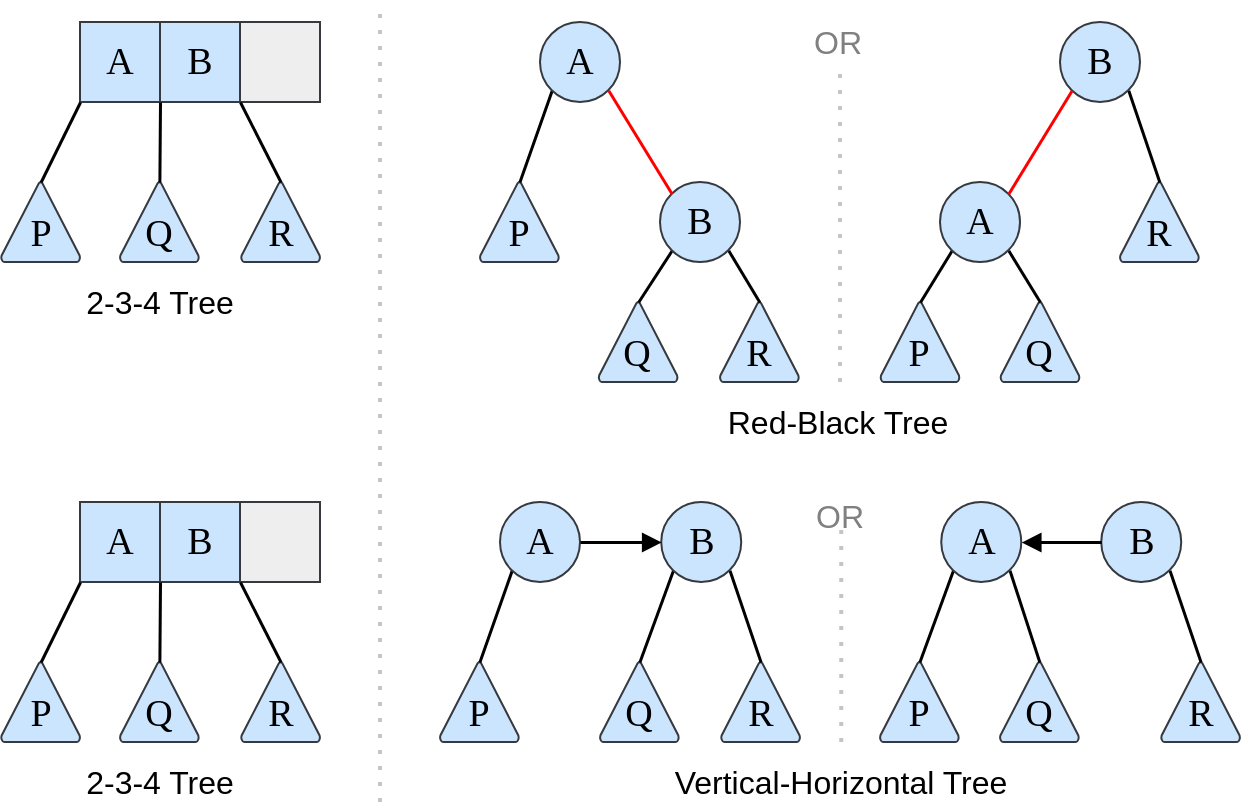 <mxfile version="20.3.0" type="device"><diagram id="QWC3X48PgSPF1olS0X7h" name="Page-1"><mxGraphModel dx="763" dy="621" grid="1" gridSize="10" guides="1" tooltips="1" connect="1" arrows="1" fold="1" page="1" pageScale="1" pageWidth="850" pageHeight="1100" math="0" shadow="0"><root><mxCell id="0"/><mxCell id="1" parent="0"/><mxCell id="0gtsU1iCsBjFw-OjZONH-15" value="" style="group" vertex="1" connectable="0" parent="1"><mxGeometry x="40" y="40" width="160" height="150" as="geometry"/></mxCell><mxCell id="0gtsU1iCsBjFw-OjZONH-5" value="" style="group;fontFamily=Times New Roman;fontSize=19;" vertex="1" connectable="0" parent="0gtsU1iCsBjFw-OjZONH-15"><mxGeometry x="40" width="120" height="40" as="geometry"/></mxCell><mxCell id="0gtsU1iCsBjFw-OjZONH-1" value="A" style="whiteSpace=wrap;html=1;aspect=fixed;fontFamily=Times New Roman;fontSize=19;fillColor=#cce5ff;strokeColor=#36393d;" vertex="1" parent="0gtsU1iCsBjFw-OjZONH-5"><mxGeometry width="40" height="40" as="geometry"/></mxCell><mxCell id="0gtsU1iCsBjFw-OjZONH-2" value="B" style="whiteSpace=wrap;html=1;aspect=fixed;fontFamily=Times New Roman;fontSize=19;fillColor=#cce5ff;strokeColor=#36393d;" vertex="1" parent="0gtsU1iCsBjFw-OjZONH-5"><mxGeometry x="40" width="40" height="40" as="geometry"/></mxCell><mxCell id="0gtsU1iCsBjFw-OjZONH-3" value="" style="whiteSpace=wrap;html=1;aspect=fixed;fontFamily=Times New Roman;fontSize=19;fillColor=#eeeeee;strokeColor=#36393d;" vertex="1" parent="0gtsU1iCsBjFw-OjZONH-5"><mxGeometry x="80" width="40" height="40" as="geometry"/></mxCell><mxCell id="0gtsU1iCsBjFw-OjZONH-7" value="P" style="strokeWidth=1;html=1;shape=mxgraph.flowchart.extract_or_measurement;whiteSpace=wrap;fontFamily=Times New Roman;fontSize=19;verticalAlign=bottom;fillColor=#cce5ff;strokeColor=#36393d;" vertex="1" parent="0gtsU1iCsBjFw-OjZONH-15"><mxGeometry x="0.62" y="80" width="39.38" height="40" as="geometry"/></mxCell><mxCell id="0gtsU1iCsBjFw-OjZONH-9" value="Q" style="strokeWidth=1;html=1;shape=mxgraph.flowchart.extract_or_measurement;whiteSpace=wrap;fontFamily=Times New Roman;fontSize=19;verticalAlign=bottom;fillColor=#cce5ff;strokeColor=#36393d;" vertex="1" parent="0gtsU1iCsBjFw-OjZONH-15"><mxGeometry x="60" y="80" width="39.38" height="40" as="geometry"/></mxCell><mxCell id="0gtsU1iCsBjFw-OjZONH-10" value="R" style="strokeWidth=1;html=1;shape=mxgraph.flowchart.extract_or_measurement;whiteSpace=wrap;fontFamily=Times New Roman;fontSize=19;verticalAlign=bottom;fillColor=#cce5ff;strokeColor=#36393d;" vertex="1" parent="0gtsU1iCsBjFw-OjZONH-15"><mxGeometry x="120.62" y="80" width="39.38" height="40" as="geometry"/></mxCell><mxCell id="0gtsU1iCsBjFw-OjZONH-11" style="rounded=0;orthogonalLoop=1;jettySize=auto;html=1;exitX=0;exitY=1;exitDx=0;exitDy=0;entryX=0.5;entryY=0;entryDx=0;entryDy=0;entryPerimeter=0;fontFamily=Times New Roman;fontSize=19;endArrow=none;endFill=0;strokeWidth=1.5;" edge="1" parent="0gtsU1iCsBjFw-OjZONH-15" source="0gtsU1iCsBjFw-OjZONH-2" target="0gtsU1iCsBjFw-OjZONH-9"><mxGeometry relative="1" as="geometry"/></mxCell><mxCell id="0gtsU1iCsBjFw-OjZONH-12" style="rounded=0;orthogonalLoop=1;jettySize=auto;html=1;exitX=0;exitY=1;exitDx=0;exitDy=0;entryX=0.5;entryY=0;entryDx=0;entryDy=0;entryPerimeter=0;fontFamily=Times New Roman;fontSize=19;endArrow=none;endFill=0;strokeWidth=1.5;" edge="1" parent="0gtsU1iCsBjFw-OjZONH-15" source="0gtsU1iCsBjFw-OjZONH-1" target="0gtsU1iCsBjFw-OjZONH-7"><mxGeometry relative="1" as="geometry"/></mxCell><mxCell id="0gtsU1iCsBjFw-OjZONH-13" style="rounded=0;orthogonalLoop=1;jettySize=auto;html=1;exitX=1;exitY=1;exitDx=0;exitDy=0;entryX=0.5;entryY=0;entryDx=0;entryDy=0;entryPerimeter=0;fontFamily=Times New Roman;fontSize=19;endArrow=none;endFill=0;strokeWidth=1.5;" edge="1" parent="0gtsU1iCsBjFw-OjZONH-15" source="0gtsU1iCsBjFw-OjZONH-2" target="0gtsU1iCsBjFw-OjZONH-10"><mxGeometry relative="1" as="geometry"/></mxCell><mxCell id="0gtsU1iCsBjFw-OjZONH-14" value="2-3-4 Tree" style="text;html=1;strokeColor=none;fillColor=none;align=center;verticalAlign=middle;whiteSpace=wrap;rounded=0;strokeWidth=1;fontFamily=Helvetica;fontSize=16;labelPosition=center;verticalLabelPosition=middle;" vertex="1" parent="0gtsU1iCsBjFw-OjZONH-15"><mxGeometry y="130" width="160" height="20" as="geometry"/></mxCell><mxCell id="0gtsU1iCsBjFw-OjZONH-45" value="" style="group" vertex="1" connectable="0" parent="1"><mxGeometry x="280" y="40" width="359.38" height="210" as="geometry"/></mxCell><mxCell id="0gtsU1iCsBjFw-OjZONH-27" value="" style="group" vertex="1" connectable="0" parent="0gtsU1iCsBjFw-OjZONH-45"><mxGeometry width="159.69" height="180" as="geometry"/></mxCell><mxCell id="0gtsU1iCsBjFw-OjZONH-16" value="P" style="strokeWidth=1;html=1;shape=mxgraph.flowchart.extract_or_measurement;whiteSpace=wrap;fontFamily=Times New Roman;fontSize=19;verticalAlign=bottom;fillColor=#cce5ff;strokeColor=#36393d;" vertex="1" parent="0gtsU1iCsBjFw-OjZONH-27"><mxGeometry y="80" width="39.38" height="40" as="geometry"/></mxCell><mxCell id="0gtsU1iCsBjFw-OjZONH-17" value="Q" style="strokeWidth=1;html=1;shape=mxgraph.flowchart.extract_or_measurement;whiteSpace=wrap;fontFamily=Times New Roman;fontSize=19;verticalAlign=bottom;fillColor=#cce5ff;strokeColor=#36393d;" vertex="1" parent="0gtsU1iCsBjFw-OjZONH-27"><mxGeometry x="59.38" y="140" width="39.38" height="40" as="geometry"/></mxCell><mxCell id="0gtsU1iCsBjFw-OjZONH-18" value="R" style="strokeWidth=1;html=1;shape=mxgraph.flowchart.extract_or_measurement;whiteSpace=wrap;fontFamily=Times New Roman;fontSize=19;verticalAlign=bottom;fillColor=#cce5ff;strokeColor=#36393d;" vertex="1" parent="0gtsU1iCsBjFw-OjZONH-27"><mxGeometry x="120" y="140" width="39.38" height="40" as="geometry"/></mxCell><mxCell id="0gtsU1iCsBjFw-OjZONH-20" style="edgeStyle=none;rounded=0;orthogonalLoop=1;jettySize=auto;html=1;exitX=0;exitY=1;exitDx=0;exitDy=0;entryX=0.5;entryY=0;entryDx=0;entryDy=0;entryPerimeter=0;fontFamily=Helvetica;fontSize=16;endArrow=none;endFill=0;strokeWidth=1.5;" edge="1" parent="0gtsU1iCsBjFw-OjZONH-27" source="0gtsU1iCsBjFw-OjZONH-19" target="0gtsU1iCsBjFw-OjZONH-16"><mxGeometry relative="1" as="geometry"/></mxCell><mxCell id="0gtsU1iCsBjFw-OjZONH-19" value="A" style="ellipse;whiteSpace=wrap;html=1;aspect=fixed;strokeWidth=1;fontFamily=Times New Roman;fontSize=19;fillColor=#cce5ff;strokeColor=#36393d;" vertex="1" parent="0gtsU1iCsBjFw-OjZONH-27"><mxGeometry x="30" width="40" height="40" as="geometry"/></mxCell><mxCell id="0gtsU1iCsBjFw-OjZONH-24" style="edgeStyle=none;rounded=0;orthogonalLoop=1;jettySize=auto;html=1;exitX=0;exitY=1;exitDx=0;exitDy=0;entryX=0.5;entryY=0;entryDx=0;entryDy=0;entryPerimeter=0;fontFamily=Helvetica;fontSize=16;endArrow=none;endFill=0;strokeWidth=1.5;" edge="1" parent="0gtsU1iCsBjFw-OjZONH-27" source="0gtsU1iCsBjFw-OjZONH-22" target="0gtsU1iCsBjFw-OjZONH-17"><mxGeometry relative="1" as="geometry"/></mxCell><mxCell id="0gtsU1iCsBjFw-OjZONH-25" style="edgeStyle=none;rounded=0;orthogonalLoop=1;jettySize=auto;html=1;exitX=1;exitY=1;exitDx=0;exitDy=0;entryX=0.5;entryY=0;entryDx=0;entryDy=0;entryPerimeter=0;fontFamily=Helvetica;fontSize=16;endArrow=none;endFill=0;strokeWidth=1.5;" edge="1" parent="0gtsU1iCsBjFw-OjZONH-27" source="0gtsU1iCsBjFw-OjZONH-22" target="0gtsU1iCsBjFw-OjZONH-18"><mxGeometry relative="1" as="geometry"/></mxCell><mxCell id="0gtsU1iCsBjFw-OjZONH-22" value="B" style="ellipse;whiteSpace=wrap;html=1;aspect=fixed;strokeWidth=1;fontFamily=Times New Roman;fontSize=19;fillColor=#cce5ff;strokeColor=#36393d;" vertex="1" parent="0gtsU1iCsBjFw-OjZONH-27"><mxGeometry x="90" y="80" width="40" height="40" as="geometry"/></mxCell><mxCell id="0gtsU1iCsBjFw-OjZONH-23" style="edgeStyle=none;rounded=0;orthogonalLoop=1;jettySize=auto;html=1;exitX=1;exitY=1;exitDx=0;exitDy=0;entryX=0;entryY=0;entryDx=0;entryDy=0;fontFamily=Helvetica;fontSize=16;endArrow=none;endFill=0;strokeColor=#FF0000;strokeWidth=1.5;" edge="1" parent="0gtsU1iCsBjFw-OjZONH-27" source="0gtsU1iCsBjFw-OjZONH-19" target="0gtsU1iCsBjFw-OjZONH-22"><mxGeometry relative="1" as="geometry"/></mxCell><mxCell id="0gtsU1iCsBjFw-OjZONH-42" value="Red-Black Tree" style="text;html=1;strokeColor=none;fillColor=none;align=center;verticalAlign=middle;whiteSpace=wrap;rounded=0;strokeWidth=1;fontFamily=Helvetica;fontSize=16;labelPosition=center;verticalLabelPosition=middle;" vertex="1" parent="0gtsU1iCsBjFw-OjZONH-45"><mxGeometry x="99.38" y="190" width="160" height="20" as="geometry"/></mxCell><mxCell id="0gtsU1iCsBjFw-OjZONH-43" value="" style="group" vertex="1" connectable="0" parent="0gtsU1iCsBjFw-OjZONH-45"><mxGeometry x="200.31" width="159.07" height="180" as="geometry"/></mxCell><mxCell id="0gtsU1iCsBjFw-OjZONH-29" value="P" style="strokeWidth=1;html=1;shape=mxgraph.flowchart.extract_or_measurement;whiteSpace=wrap;fontFamily=Times New Roman;fontSize=19;verticalAlign=bottom;fillColor=#cce5ff;strokeColor=#36393d;" vertex="1" parent="0gtsU1iCsBjFw-OjZONH-43"><mxGeometry y="140" width="39.38" height="40" as="geometry"/></mxCell><mxCell id="0gtsU1iCsBjFw-OjZONH-30" value="Q" style="strokeWidth=1;html=1;shape=mxgraph.flowchart.extract_or_measurement;whiteSpace=wrap;fontFamily=Times New Roman;fontSize=19;verticalAlign=bottom;fillColor=#cce5ff;strokeColor=#36393d;" vertex="1" parent="0gtsU1iCsBjFw-OjZONH-43"><mxGeometry x="60.0" y="140" width="39.38" height="40" as="geometry"/></mxCell><mxCell id="0gtsU1iCsBjFw-OjZONH-31" value="R" style="strokeWidth=1;html=1;shape=mxgraph.flowchart.extract_or_measurement;whiteSpace=wrap;fontFamily=Times New Roman;fontSize=19;verticalAlign=bottom;fillColor=#cce5ff;strokeColor=#36393d;" vertex="1" parent="0gtsU1iCsBjFw-OjZONH-43"><mxGeometry x="119.69" y="80" width="39.38" height="40" as="geometry"/></mxCell><mxCell id="0gtsU1iCsBjFw-OjZONH-32" style="edgeStyle=none;rounded=0;orthogonalLoop=1;jettySize=auto;html=1;exitX=0;exitY=1;exitDx=0;exitDy=0;entryX=0.5;entryY=0;entryDx=0;entryDy=0;entryPerimeter=0;fontFamily=Helvetica;fontSize=16;endArrow=none;endFill=0;strokeWidth=1.5;" edge="1" parent="0gtsU1iCsBjFw-OjZONH-43" source="0gtsU1iCsBjFw-OjZONH-33" target="0gtsU1iCsBjFw-OjZONH-29"><mxGeometry relative="1" as="geometry"/></mxCell><mxCell id="0gtsU1iCsBjFw-OjZONH-38" style="edgeStyle=none;rounded=0;orthogonalLoop=1;jettySize=auto;html=1;exitX=1;exitY=1;exitDx=0;exitDy=0;entryX=0.5;entryY=0;entryDx=0;entryDy=0;entryPerimeter=0;strokeColor=default;strokeWidth=1.5;fontFamily=Helvetica;fontSize=16;endArrow=none;endFill=0;" edge="1" parent="0gtsU1iCsBjFw-OjZONH-43" source="0gtsU1iCsBjFw-OjZONH-33" target="0gtsU1iCsBjFw-OjZONH-30"><mxGeometry relative="1" as="geometry"/></mxCell><mxCell id="0gtsU1iCsBjFw-OjZONH-33" value="A" style="ellipse;whiteSpace=wrap;html=1;aspect=fixed;strokeWidth=1;fontFamily=Times New Roman;fontSize=19;fillColor=#cce5ff;strokeColor=#36393d;" vertex="1" parent="0gtsU1iCsBjFw-OjZONH-43"><mxGeometry x="29.69" y="80" width="40" height="40" as="geometry"/></mxCell><mxCell id="0gtsU1iCsBjFw-OjZONH-35" style="edgeStyle=none;rounded=0;orthogonalLoop=1;jettySize=auto;html=1;exitX=1;exitY=1;exitDx=0;exitDy=0;entryX=0.5;entryY=0;entryDx=0;entryDy=0;entryPerimeter=0;fontFamily=Helvetica;fontSize=16;endArrow=none;endFill=0;strokeWidth=1.5;" edge="1" parent="0gtsU1iCsBjFw-OjZONH-43" source="0gtsU1iCsBjFw-OjZONH-36" target="0gtsU1iCsBjFw-OjZONH-31"><mxGeometry relative="1" as="geometry"/></mxCell><mxCell id="0gtsU1iCsBjFw-OjZONH-36" value="B" style="ellipse;whiteSpace=wrap;html=1;aspect=fixed;strokeWidth=1;fontFamily=Times New Roman;fontSize=19;fillColor=#cce5ff;strokeColor=#36393d;" vertex="1" parent="0gtsU1iCsBjFw-OjZONH-43"><mxGeometry x="89.69" width="40" height="40" as="geometry"/></mxCell><mxCell id="0gtsU1iCsBjFw-OjZONH-37" style="edgeStyle=none;rounded=0;orthogonalLoop=1;jettySize=auto;html=1;exitX=1;exitY=0;exitDx=0;exitDy=0;entryX=0;entryY=1;entryDx=0;entryDy=0;fontFamily=Helvetica;fontSize=16;endArrow=none;endFill=0;strokeColor=#FF0000;strokeWidth=1.5;" edge="1" parent="0gtsU1iCsBjFw-OjZONH-43" source="0gtsU1iCsBjFw-OjZONH-33" target="0gtsU1iCsBjFw-OjZONH-36"><mxGeometry relative="1" as="geometry"/></mxCell><mxCell id="0gtsU1iCsBjFw-OjZONH-44" value="" style="group" vertex="1" connectable="0" parent="0gtsU1iCsBjFw-OjZONH-45"><mxGeometry x="159.38" width="40" height="180" as="geometry"/></mxCell><mxCell id="0gtsU1iCsBjFw-OjZONH-39" value="" style="endArrow=none;dashed=1;html=1;dashPattern=1 3;strokeWidth=2;rounded=0;strokeColor=#C5C5C5;fontFamily=Times New Roman;fontSize=19;fillColor=#eeeeee;fontColor=#808080;" edge="1" parent="0gtsU1iCsBjFw-OjZONH-44"><mxGeometry width="50" height="50" relative="1" as="geometry"><mxPoint x="20.62" y="180" as="sourcePoint"/><mxPoint x="20.62" y="20" as="targetPoint"/></mxGeometry></mxCell><mxCell id="0gtsU1iCsBjFw-OjZONH-40" value="OR" style="text;html=1;strokeColor=none;fillColor=none;align=center;verticalAlign=middle;whiteSpace=wrap;rounded=0;strokeWidth=1;fontFamily=Helvetica;fontSize=16;labelPosition=center;verticalLabelPosition=middle;fontColor=#808080;" vertex="1" parent="0gtsU1iCsBjFw-OjZONH-44"><mxGeometry width="40" height="20" as="geometry"/></mxCell><mxCell id="0gtsU1iCsBjFw-OjZONH-46" value="" style="group" vertex="1" connectable="0" parent="1"><mxGeometry x="40" y="280" width="160" height="150" as="geometry"/></mxCell><mxCell id="0gtsU1iCsBjFw-OjZONH-47" value="" style="group;fontFamily=Times New Roman;fontSize=19;" vertex="1" connectable="0" parent="0gtsU1iCsBjFw-OjZONH-46"><mxGeometry x="40" width="120" height="40" as="geometry"/></mxCell><mxCell id="0gtsU1iCsBjFw-OjZONH-48" value="A" style="whiteSpace=wrap;html=1;aspect=fixed;fontFamily=Times New Roman;fontSize=19;fillColor=#cce5ff;strokeColor=#36393d;" vertex="1" parent="0gtsU1iCsBjFw-OjZONH-47"><mxGeometry width="40" height="40" as="geometry"/></mxCell><mxCell id="0gtsU1iCsBjFw-OjZONH-49" value="B" style="whiteSpace=wrap;html=1;aspect=fixed;fontFamily=Times New Roman;fontSize=19;fillColor=#cce5ff;strokeColor=#36393d;" vertex="1" parent="0gtsU1iCsBjFw-OjZONH-47"><mxGeometry x="40" width="40" height="40" as="geometry"/></mxCell><mxCell id="0gtsU1iCsBjFw-OjZONH-50" value="" style="whiteSpace=wrap;html=1;aspect=fixed;fontFamily=Times New Roman;fontSize=19;fillColor=#eeeeee;strokeColor=#36393d;" vertex="1" parent="0gtsU1iCsBjFw-OjZONH-47"><mxGeometry x="80" width="40" height="40" as="geometry"/></mxCell><mxCell id="0gtsU1iCsBjFw-OjZONH-51" value="P" style="strokeWidth=1;html=1;shape=mxgraph.flowchart.extract_or_measurement;whiteSpace=wrap;fontFamily=Times New Roman;fontSize=19;verticalAlign=bottom;fillColor=#cce5ff;strokeColor=#36393d;" vertex="1" parent="0gtsU1iCsBjFw-OjZONH-46"><mxGeometry x="0.62" y="80" width="39.38" height="40" as="geometry"/></mxCell><mxCell id="0gtsU1iCsBjFw-OjZONH-52" value="Q" style="strokeWidth=1;html=1;shape=mxgraph.flowchart.extract_or_measurement;whiteSpace=wrap;fontFamily=Times New Roman;fontSize=19;verticalAlign=bottom;fillColor=#cce5ff;strokeColor=#36393d;" vertex="1" parent="0gtsU1iCsBjFw-OjZONH-46"><mxGeometry x="60" y="80" width="39.38" height="40" as="geometry"/></mxCell><mxCell id="0gtsU1iCsBjFw-OjZONH-53" value="R" style="strokeWidth=1;html=1;shape=mxgraph.flowchart.extract_or_measurement;whiteSpace=wrap;fontFamily=Times New Roman;fontSize=19;verticalAlign=bottom;fillColor=#cce5ff;strokeColor=#36393d;" vertex="1" parent="0gtsU1iCsBjFw-OjZONH-46"><mxGeometry x="120.62" y="80" width="39.38" height="40" as="geometry"/></mxCell><mxCell id="0gtsU1iCsBjFw-OjZONH-54" style="rounded=0;orthogonalLoop=1;jettySize=auto;html=1;exitX=0;exitY=1;exitDx=0;exitDy=0;entryX=0.5;entryY=0;entryDx=0;entryDy=0;entryPerimeter=0;fontFamily=Times New Roman;fontSize=19;endArrow=none;endFill=0;strokeWidth=1.5;" edge="1" parent="0gtsU1iCsBjFw-OjZONH-46" source="0gtsU1iCsBjFw-OjZONH-49" target="0gtsU1iCsBjFw-OjZONH-52"><mxGeometry relative="1" as="geometry"/></mxCell><mxCell id="0gtsU1iCsBjFw-OjZONH-55" style="rounded=0;orthogonalLoop=1;jettySize=auto;html=1;exitX=0;exitY=1;exitDx=0;exitDy=0;entryX=0.5;entryY=0;entryDx=0;entryDy=0;entryPerimeter=0;fontFamily=Times New Roman;fontSize=19;endArrow=none;endFill=0;strokeWidth=1.5;" edge="1" parent="0gtsU1iCsBjFw-OjZONH-46" source="0gtsU1iCsBjFw-OjZONH-48" target="0gtsU1iCsBjFw-OjZONH-51"><mxGeometry relative="1" as="geometry"/></mxCell><mxCell id="0gtsU1iCsBjFw-OjZONH-56" style="rounded=0;orthogonalLoop=1;jettySize=auto;html=1;exitX=1;exitY=1;exitDx=0;exitDy=0;entryX=0.5;entryY=0;entryDx=0;entryDy=0;entryPerimeter=0;fontFamily=Times New Roman;fontSize=19;endArrow=none;endFill=0;strokeWidth=1.5;" edge="1" parent="0gtsU1iCsBjFw-OjZONH-46" source="0gtsU1iCsBjFw-OjZONH-49" target="0gtsU1iCsBjFw-OjZONH-53"><mxGeometry relative="1" as="geometry"/></mxCell><mxCell id="0gtsU1iCsBjFw-OjZONH-57" value="2-3-4 Tree" style="text;html=1;strokeColor=none;fillColor=none;align=center;verticalAlign=middle;whiteSpace=wrap;rounded=0;strokeWidth=1;fontFamily=Helvetica;fontSize=16;labelPosition=center;verticalLabelPosition=middle;" vertex="1" parent="0gtsU1iCsBjFw-OjZONH-46"><mxGeometry y="130" width="160" height="20" as="geometry"/></mxCell><mxCell id="0gtsU1iCsBjFw-OjZONH-85" value="" style="group" vertex="1" connectable="0" parent="1"><mxGeometry x="260" y="280" width="400" height="150" as="geometry"/></mxCell><mxCell id="0gtsU1iCsBjFw-OjZONH-69" value="Vertical-Horizontal Tree" style="text;html=1;strokeColor=none;fillColor=none;align=center;verticalAlign=middle;whiteSpace=wrap;rounded=0;strokeWidth=1;fontFamily=Helvetica;fontSize=16;labelPosition=center;verticalLabelPosition=middle;" vertex="1" parent="0gtsU1iCsBjFw-OjZONH-85"><mxGeometry x="109.69" y="130" width="180.62" height="20" as="geometry"/></mxCell><mxCell id="0gtsU1iCsBjFw-OjZONH-80" value="" style="group" vertex="1" connectable="0" parent="0gtsU1iCsBjFw-OjZONH-85"><mxGeometry x="180" width="40" height="120" as="geometry"/></mxCell><mxCell id="0gtsU1iCsBjFw-OjZONH-81" value="" style="endArrow=none;dashed=1;html=1;dashPattern=1 3;strokeWidth=2;rounded=0;strokeColor=#C5C5C5;fontFamily=Times New Roman;fontSize=19;fillColor=#eeeeee;fontColor=#808080;" edge="1" parent="0gtsU1iCsBjFw-OjZONH-80"><mxGeometry width="50" height="50" relative="1" as="geometry"><mxPoint x="20.62" y="120" as="sourcePoint"/><mxPoint x="20.62" y="13.333" as="targetPoint"/></mxGeometry></mxCell><mxCell id="0gtsU1iCsBjFw-OjZONH-82" value="OR" style="text;html=1;strokeColor=none;fillColor=none;align=center;verticalAlign=middle;whiteSpace=wrap;rounded=0;strokeWidth=1;fontFamily=Helvetica;fontSize=16;labelPosition=center;verticalLabelPosition=middle;fontColor=#808080;" vertex="1" parent="0gtsU1iCsBjFw-OjZONH-80"><mxGeometry width="40" height="13.333" as="geometry"/></mxCell><mxCell id="0gtsU1iCsBjFw-OjZONH-83" value="" style="group" vertex="1" connectable="0" parent="0gtsU1iCsBjFw-OjZONH-85"><mxGeometry x="220" width="180" height="120" as="geometry"/></mxCell><mxCell id="0gtsU1iCsBjFw-OjZONH-71" value="P" style="strokeWidth=1;html=1;shape=mxgraph.flowchart.extract_or_measurement;whiteSpace=wrap;fontFamily=Times New Roman;fontSize=19;verticalAlign=bottom;fillColor=#cce5ff;strokeColor=#36393d;" vertex="1" parent="0gtsU1iCsBjFw-OjZONH-83"><mxGeometry y="80" width="39.38" height="40" as="geometry"/></mxCell><mxCell id="0gtsU1iCsBjFw-OjZONH-72" value="Q" style="strokeWidth=1;html=1;shape=mxgraph.flowchart.extract_or_measurement;whiteSpace=wrap;fontFamily=Times New Roman;fontSize=19;verticalAlign=bottom;fillColor=#cce5ff;strokeColor=#36393d;" vertex="1" parent="0gtsU1iCsBjFw-OjZONH-83"><mxGeometry x="60" y="80" width="39.38" height="40" as="geometry"/></mxCell><mxCell id="0gtsU1iCsBjFw-OjZONH-73" value="R" style="strokeWidth=1;html=1;shape=mxgraph.flowchart.extract_or_measurement;whiteSpace=wrap;fontFamily=Times New Roman;fontSize=19;verticalAlign=bottom;fillColor=#cce5ff;strokeColor=#36393d;" vertex="1" parent="0gtsU1iCsBjFw-OjZONH-83"><mxGeometry x="140.62" y="80" width="39.38" height="40" as="geometry"/></mxCell><mxCell id="0gtsU1iCsBjFw-OjZONH-74" style="edgeStyle=none;rounded=0;orthogonalLoop=1;jettySize=auto;html=1;exitX=0;exitY=1;exitDx=0;exitDy=0;entryX=0.5;entryY=0;entryDx=0;entryDy=0;entryPerimeter=0;fontFamily=Helvetica;fontSize=16;endArrow=none;endFill=0;strokeWidth=1.5;" edge="1" parent="0gtsU1iCsBjFw-OjZONH-83" source="0gtsU1iCsBjFw-OjZONH-76" target="0gtsU1iCsBjFw-OjZONH-71"><mxGeometry relative="1" as="geometry"/></mxCell><mxCell id="0gtsU1iCsBjFw-OjZONH-75" style="edgeStyle=none;rounded=0;orthogonalLoop=1;jettySize=auto;html=1;exitX=1;exitY=1;exitDx=0;exitDy=0;entryX=0.5;entryY=0;entryDx=0;entryDy=0;entryPerimeter=0;strokeColor=default;strokeWidth=1.5;fontFamily=Helvetica;fontSize=16;endArrow=none;endFill=0;" edge="1" parent="0gtsU1iCsBjFw-OjZONH-83" source="0gtsU1iCsBjFw-OjZONH-76" target="0gtsU1iCsBjFw-OjZONH-72"><mxGeometry relative="1" as="geometry"/></mxCell><mxCell id="0gtsU1iCsBjFw-OjZONH-76" value="A" style="ellipse;whiteSpace=wrap;html=1;aspect=fixed;strokeWidth=1;fontFamily=Times New Roman;fontSize=19;fillColor=#cce5ff;strokeColor=#36393d;" vertex="1" parent="0gtsU1iCsBjFw-OjZONH-83"><mxGeometry x="30.62" width="40" height="40" as="geometry"/></mxCell><mxCell id="0gtsU1iCsBjFw-OjZONH-77" style="edgeStyle=none;rounded=0;orthogonalLoop=1;jettySize=auto;html=1;exitX=1;exitY=1;exitDx=0;exitDy=0;entryX=0.5;entryY=0;entryDx=0;entryDy=0;entryPerimeter=0;fontFamily=Helvetica;fontSize=16;endArrow=none;endFill=0;strokeWidth=1.5;" edge="1" parent="0gtsU1iCsBjFw-OjZONH-83" source="0gtsU1iCsBjFw-OjZONH-78" target="0gtsU1iCsBjFw-OjZONH-73"><mxGeometry relative="1" as="geometry"/></mxCell><mxCell id="0gtsU1iCsBjFw-OjZONH-78" value="B" style="ellipse;whiteSpace=wrap;html=1;aspect=fixed;strokeWidth=1;fontFamily=Times New Roman;fontSize=19;fillColor=#cce5ff;strokeColor=#36393d;" vertex="1" parent="0gtsU1iCsBjFw-OjZONH-83"><mxGeometry x="110.62" width="40" height="40" as="geometry"/></mxCell><mxCell id="0gtsU1iCsBjFw-OjZONH-79" style="edgeStyle=none;rounded=0;orthogonalLoop=1;jettySize=auto;html=1;exitX=1;exitY=0.5;exitDx=0;exitDy=0;entryX=0;entryY=0.5;entryDx=0;entryDy=0;fontFamily=Helvetica;fontSize=16;endArrow=none;endFill=0;strokeColor=#000000;strokeWidth=1.5;startArrow=block;startFill=1;" edge="1" parent="0gtsU1iCsBjFw-OjZONH-83" source="0gtsU1iCsBjFw-OjZONH-76" target="0gtsU1iCsBjFw-OjZONH-78"><mxGeometry relative="1" as="geometry"/></mxCell><mxCell id="0gtsU1iCsBjFw-OjZONH-84" value="" style="group" vertex="1" connectable="0" parent="0gtsU1iCsBjFw-OjZONH-85"><mxGeometry width="180" height="120" as="geometry"/></mxCell><mxCell id="0gtsU1iCsBjFw-OjZONH-60" value="P" style="strokeWidth=1;html=1;shape=mxgraph.flowchart.extract_or_measurement;whiteSpace=wrap;fontFamily=Times New Roman;fontSize=19;verticalAlign=bottom;fillColor=#cce5ff;strokeColor=#36393d;" vertex="1" parent="0gtsU1iCsBjFw-OjZONH-84"><mxGeometry y="80" width="39.38" height="40" as="geometry"/></mxCell><mxCell id="0gtsU1iCsBjFw-OjZONH-61" value="Q" style="strokeWidth=1;html=1;shape=mxgraph.flowchart.extract_or_measurement;whiteSpace=wrap;fontFamily=Times New Roman;fontSize=19;verticalAlign=bottom;fillColor=#cce5ff;strokeColor=#36393d;" vertex="1" parent="0gtsU1iCsBjFw-OjZONH-84"><mxGeometry x="80" y="80" width="39.38" height="40" as="geometry"/></mxCell><mxCell id="0gtsU1iCsBjFw-OjZONH-62" value="R" style="strokeWidth=1;html=1;shape=mxgraph.flowchart.extract_or_measurement;whiteSpace=wrap;fontFamily=Times New Roman;fontSize=19;verticalAlign=bottom;fillColor=#cce5ff;strokeColor=#36393d;" vertex="1" parent="0gtsU1iCsBjFw-OjZONH-84"><mxGeometry x="140.62" y="80" width="39.38" height="40" as="geometry"/></mxCell><mxCell id="0gtsU1iCsBjFw-OjZONH-63" style="edgeStyle=none;rounded=0;orthogonalLoop=1;jettySize=auto;html=1;exitX=0;exitY=1;exitDx=0;exitDy=0;entryX=0.5;entryY=0;entryDx=0;entryDy=0;entryPerimeter=0;fontFamily=Helvetica;fontSize=16;endArrow=none;endFill=0;strokeWidth=1.5;" edge="1" parent="0gtsU1iCsBjFw-OjZONH-84" source="0gtsU1iCsBjFw-OjZONH-64" target="0gtsU1iCsBjFw-OjZONH-60"><mxGeometry relative="1" as="geometry"/></mxCell><mxCell id="0gtsU1iCsBjFw-OjZONH-64" value="A" style="ellipse;whiteSpace=wrap;html=1;aspect=fixed;strokeWidth=1;fontFamily=Times New Roman;fontSize=19;fillColor=#cce5ff;strokeColor=#36393d;" vertex="1" parent="0gtsU1iCsBjFw-OjZONH-84"><mxGeometry x="30" width="40" height="40" as="geometry"/></mxCell><mxCell id="0gtsU1iCsBjFw-OjZONH-65" style="edgeStyle=none;rounded=0;orthogonalLoop=1;jettySize=auto;html=1;exitX=0;exitY=1;exitDx=0;exitDy=0;entryX=0.5;entryY=0;entryDx=0;entryDy=0;entryPerimeter=0;fontFamily=Helvetica;fontSize=16;endArrow=none;endFill=0;strokeWidth=1.5;" edge="1" parent="0gtsU1iCsBjFw-OjZONH-84" source="0gtsU1iCsBjFw-OjZONH-67" target="0gtsU1iCsBjFw-OjZONH-61"><mxGeometry relative="1" as="geometry"/></mxCell><mxCell id="0gtsU1iCsBjFw-OjZONH-66" style="edgeStyle=none;rounded=0;orthogonalLoop=1;jettySize=auto;html=1;exitX=1;exitY=1;exitDx=0;exitDy=0;entryX=0.5;entryY=0;entryDx=0;entryDy=0;entryPerimeter=0;fontFamily=Helvetica;fontSize=16;endArrow=none;endFill=0;strokeWidth=1.5;" edge="1" parent="0gtsU1iCsBjFw-OjZONH-84" source="0gtsU1iCsBjFw-OjZONH-67" target="0gtsU1iCsBjFw-OjZONH-62"><mxGeometry relative="1" as="geometry"/></mxCell><mxCell id="0gtsU1iCsBjFw-OjZONH-67" value="B" style="ellipse;whiteSpace=wrap;html=1;aspect=fixed;strokeWidth=1;fontFamily=Times New Roman;fontSize=19;fillColor=#cce5ff;strokeColor=#36393d;" vertex="1" parent="0gtsU1iCsBjFw-OjZONH-84"><mxGeometry x="110.62" width="40" height="40" as="geometry"/></mxCell><mxCell id="0gtsU1iCsBjFw-OjZONH-68" style="edgeStyle=none;rounded=0;orthogonalLoop=1;jettySize=auto;html=1;exitX=1;exitY=0.5;exitDx=0;exitDy=0;entryX=0;entryY=0.5;entryDx=0;entryDy=0;fontFamily=Helvetica;fontSize=16;endArrow=block;endFill=1;strokeColor=#000000;strokeWidth=1.5;startArrow=none;startFill=0;" edge="1" parent="0gtsU1iCsBjFw-OjZONH-84" source="0gtsU1iCsBjFw-OjZONH-64" target="0gtsU1iCsBjFw-OjZONH-67"><mxGeometry relative="1" as="geometry"/></mxCell><mxCell id="0gtsU1iCsBjFw-OjZONH-87" value="" style="endArrow=none;dashed=1;html=1;dashPattern=1 3;strokeWidth=2;rounded=0;strokeColor=#C5C5C5;fontFamily=Times New Roman;fontSize=19;fillColor=#eeeeee;fontColor=#808080;" edge="1" parent="1"><mxGeometry width="50" height="50" relative="1" as="geometry"><mxPoint x="230" y="430" as="sourcePoint"/><mxPoint x="230" y="30" as="targetPoint"/></mxGeometry></mxCell></root></mxGraphModel></diagram></mxfile>